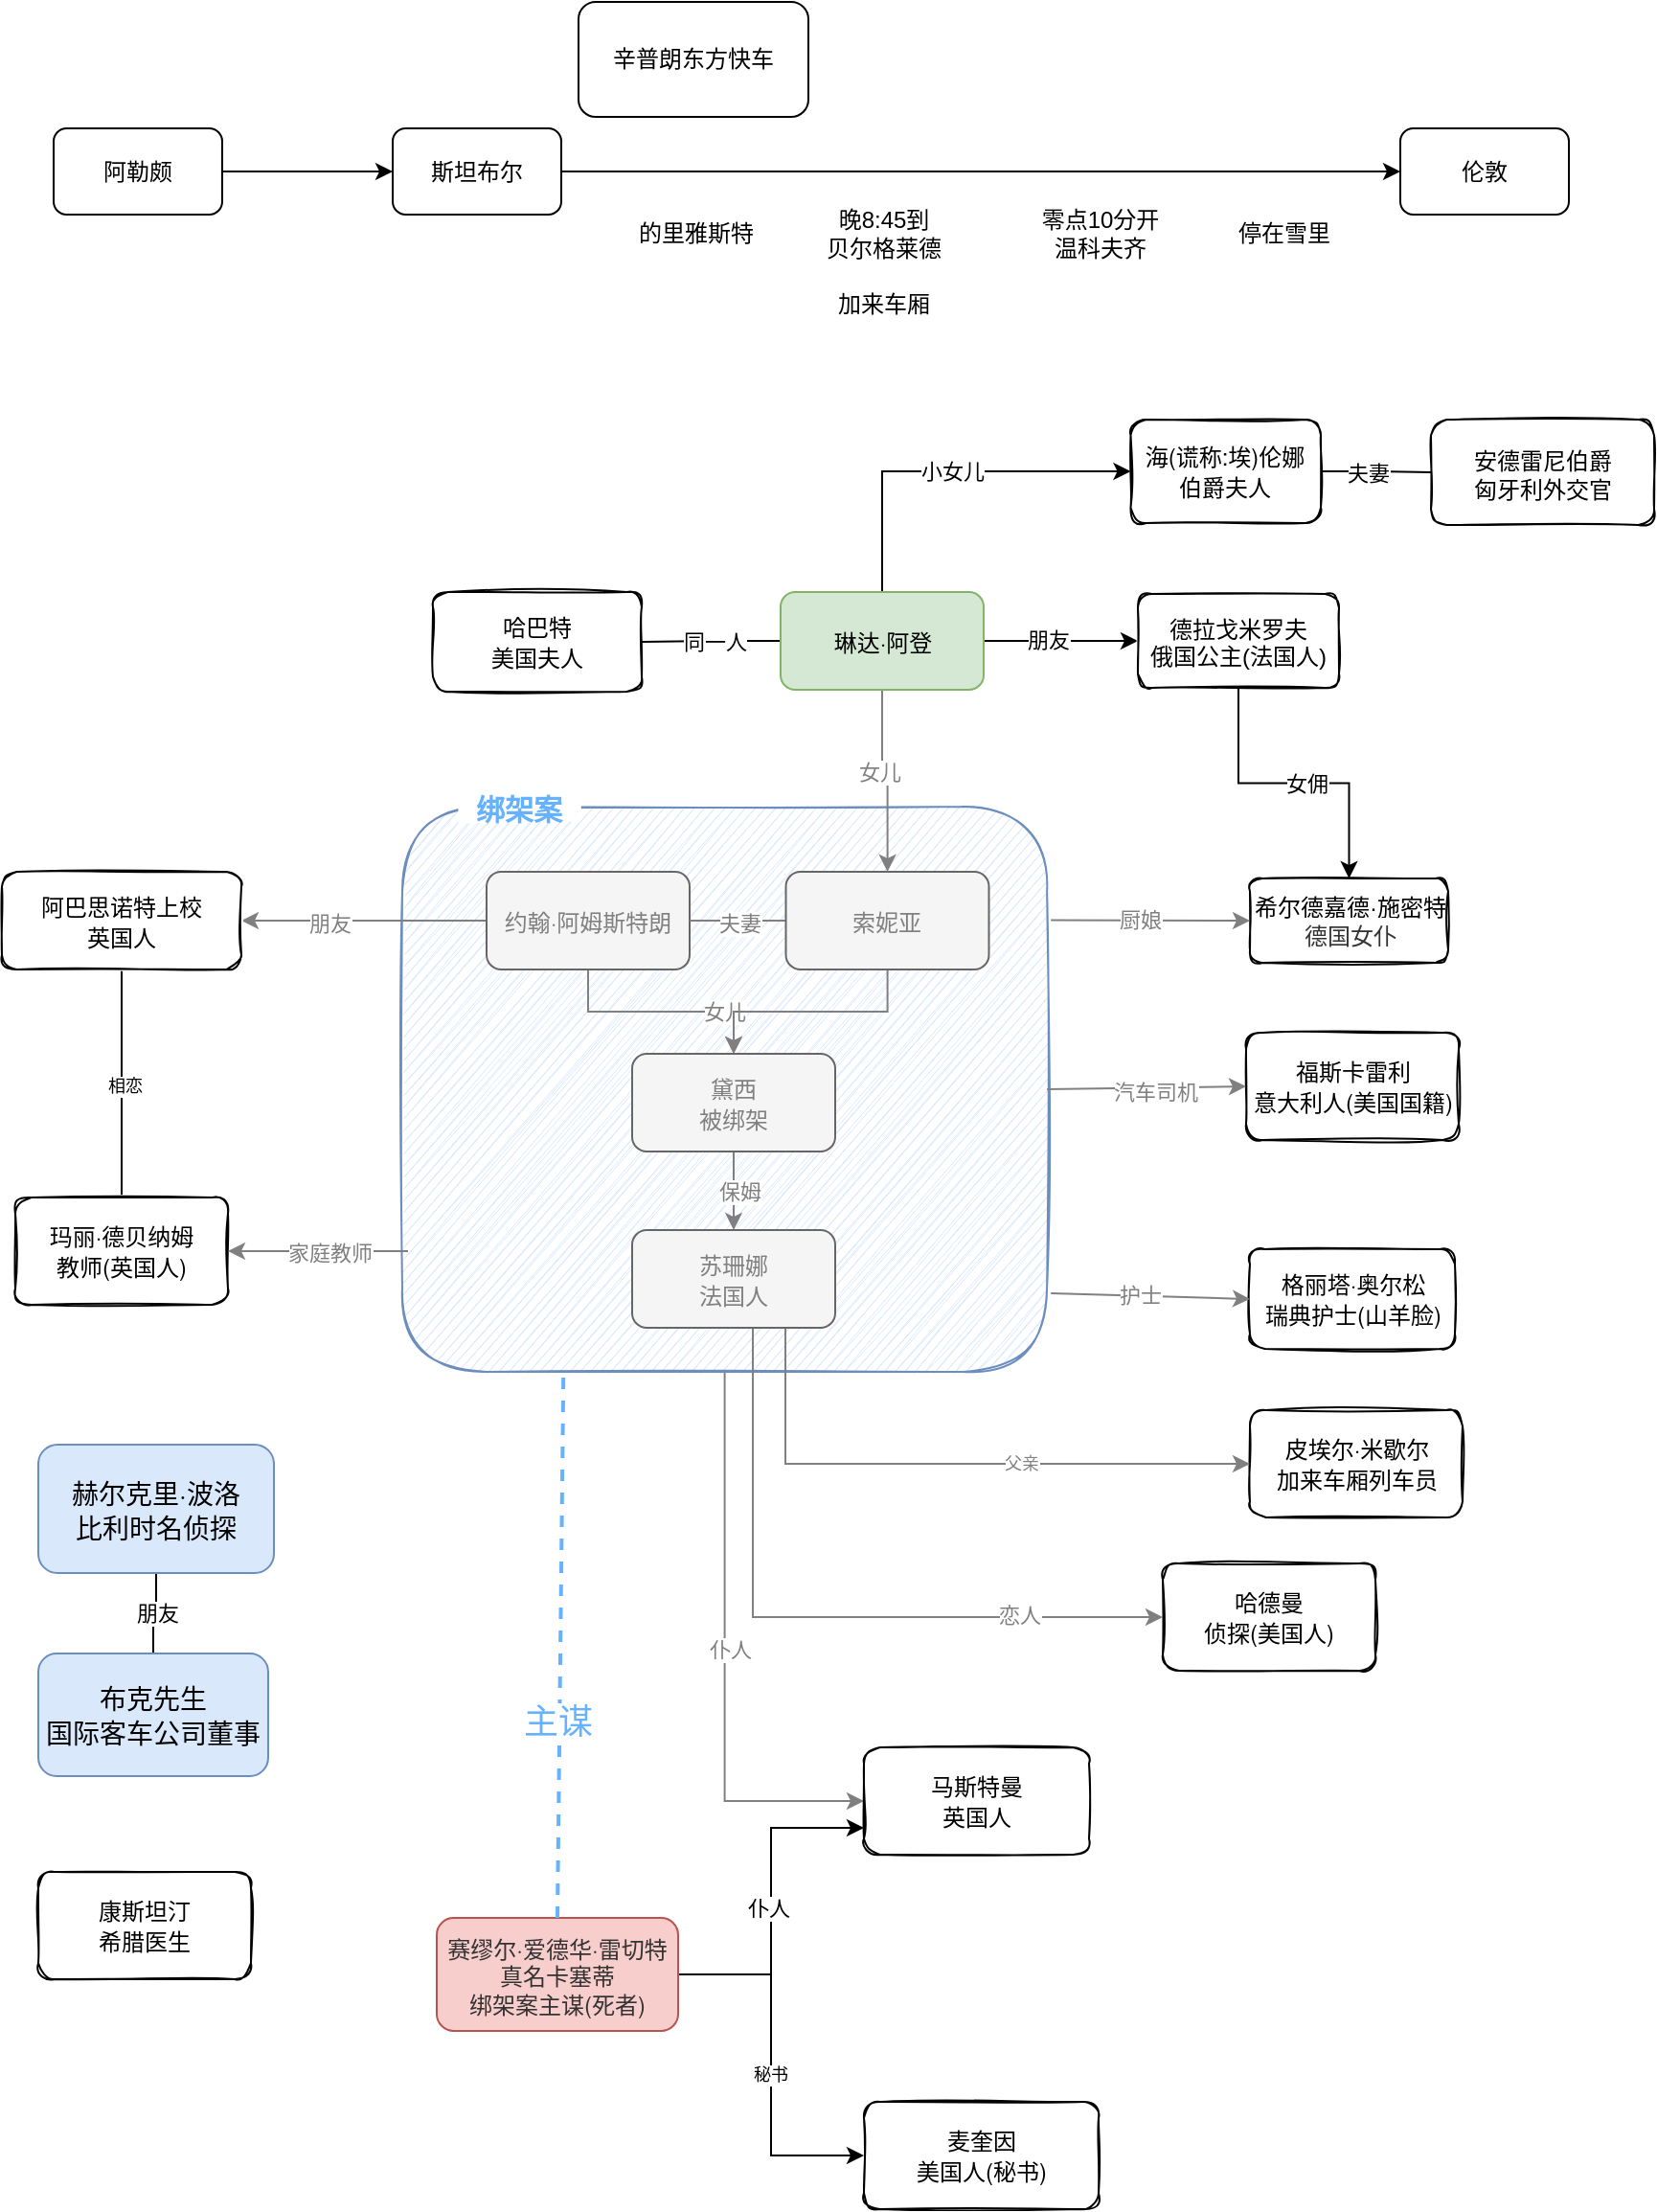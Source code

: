 <mxfile version="16.5.6" type="github">
  <diagram id="MlBCAPcGAkFOIGCXiuSW" name="Page-1">
    <mxGraphModel dx="2300" dy="951" grid="0" gridSize="10" guides="1" tooltips="1" connect="1" arrows="1" fold="1" page="1" pageScale="1" pageWidth="827" pageHeight="1169" math="0" shadow="0">
      <root>
        <mxCell id="0" />
        <mxCell id="1" parent="0" />
        <mxCell id="HqvWkcDixMvHnZ1-jMWS-3" value="" style="edgeStyle=orthogonalEdgeStyle;rounded=0;orthogonalLoop=1;jettySize=auto;html=1;fontColor=default;labelBackgroundColor=none;endArrow=none;endFill=0;" parent="1" source="HqvWkcDixMvHnZ1-jMWS-1" target="HqvWkcDixMvHnZ1-jMWS-2" edge="1">
          <mxGeometry relative="1" as="geometry" />
        </mxCell>
        <mxCell id="cn9sds8N5PX_h7D6BUcy-20" value="朋友" style="edgeLabel;html=1;align=center;verticalAlign=middle;resizable=0;points=[];" parent="HqvWkcDixMvHnZ1-jMWS-3" vertex="1" connectable="0">
          <mxGeometry x="-0.155" relative="1" as="geometry">
            <mxPoint y="2" as="offset" />
          </mxGeometry>
        </mxCell>
        <mxCell id="HqvWkcDixMvHnZ1-jMWS-1" value="&lt;span style=&quot;font-family: &amp;quot;helvetica neue&amp;quot;, helvetica, arial, &amp;quot;pingfang sc&amp;quot;, &amp;quot;hiragino sans gb&amp;quot;, &amp;quot;microsoft yahei&amp;quot;, &amp;quot;wenquanyi micro hei&amp;quot;, sans-serif; text-align: -webkit-left; font-size: 14px;&quot;&gt;赫尔克里·波洛&lt;br style=&quot;font-size: 14px;&quot;&gt;比利时名侦探&lt;br style=&quot;font-size: 14px;&quot;&gt;&lt;/span&gt;" style="rounded=1;whiteSpace=wrap;html=1;sketch=0;labelBackgroundColor=none;fillColor=#dae8fc;strokeColor=#6c8ebf;fontSize=14;" parent="1" vertex="1">
          <mxGeometry x="-562" y="802" width="123" height="67" as="geometry" />
        </mxCell>
        <mxCell id="HqvWkcDixMvHnZ1-jMWS-2" value="&lt;span style=&quot;font-family: &amp;quot;helvetica neue&amp;quot;, helvetica, arial, &amp;quot;pingfang sc&amp;quot;, &amp;quot;hiragino sans gb&amp;quot;, &amp;quot;microsoft yahei&amp;quot;, &amp;quot;wenquanyi micro hei&amp;quot;, sans-serif; text-align: -webkit-left; font-size: 14px;&quot;&gt;布克先生&lt;br style=&quot;font-size: 14px;&quot;&gt;&lt;/span&gt;&lt;span style=&quot;font-family: &amp;quot;helvetica neue&amp;quot;, helvetica, arial, &amp;quot;pingfang sc&amp;quot;, &amp;quot;hiragino sans gb&amp;quot;, &amp;quot;microsoft yahei&amp;quot;, &amp;quot;wenquanyi micro hei&amp;quot;, sans-serif; text-align: -webkit-left; font-size: 14px;&quot;&gt;国际客车公司董事&lt;/span&gt;&lt;span style=&quot;font-family: &amp;quot;helvetica neue&amp;quot;, helvetica, arial, &amp;quot;pingfang sc&amp;quot;, &amp;quot;hiragino sans gb&amp;quot;, &amp;quot;microsoft yahei&amp;quot;, &amp;quot;wenquanyi micro hei&amp;quot;, sans-serif; text-align: -webkit-left; font-size: 14px;&quot;&gt;&lt;br style=&quot;font-size: 14px;&quot;&gt;&lt;/span&gt;" style="rounded=1;whiteSpace=wrap;html=1;sketch=0;labelBackgroundColor=none;fillColor=#dae8fc;strokeColor=#6c8ebf;fontSize=14;" parent="1" vertex="1">
          <mxGeometry x="-562" y="911" width="120" height="64" as="geometry" />
        </mxCell>
        <mxCell id="cn9sds8N5PX_h7D6BUcy-6" value="辛普朗东方快车" style="rounded=1;whiteSpace=wrap;html=1;sketch=0;fillColor=default;" parent="1" vertex="1">
          <mxGeometry x="-280" y="49" width="120" height="60" as="geometry" />
        </mxCell>
        <mxCell id="cn9sds8N5PX_h7D6BUcy-7" value="" style="endArrow=classic;html=1;rounded=0;exitX=1;exitY=0.5;exitDx=0;exitDy=0;entryX=0;entryY=0.5;entryDx=0;entryDy=0;" parent="1" source="QgPp9RPT2WpYIM99cKjE-22" target="QgPp9RPT2WpYIM99cKjE-32" edge="1">
          <mxGeometry width="50" height="50" relative="1" as="geometry">
            <mxPoint x="-267" y="139" as="sourcePoint" />
            <mxPoint x="149" y="139" as="targetPoint" />
          </mxGeometry>
        </mxCell>
        <mxCell id="cn9sds8N5PX_h7D6BUcy-9" value="晚8:45到&lt;br&gt;贝尔格莱德" style="text;html=1;strokeColor=none;fillColor=none;align=center;verticalAlign=middle;whiteSpace=wrap;rounded=0;sketch=0;" parent="1" vertex="1">
          <mxGeometry x="-156" y="155" width="71" height="30" as="geometry" />
        </mxCell>
        <mxCell id="cn9sds8N5PX_h7D6BUcy-10" value="&lt;span style=&quot;font-family: &amp;#34;helvetica neue&amp;#34; , &amp;#34;helvetica&amp;#34; , &amp;#34;arial&amp;#34; , &amp;#34;pingfang sc&amp;#34; , &amp;#34;hiragino sans gb&amp;#34; , &amp;#34;microsoft yahei&amp;#34; , &amp;#34;wenquanyi micro hei&amp;#34; , sans-serif ; text-align: -webkit-left&quot;&gt;康斯坦汀&lt;br&gt;希腊医生&lt;br&gt;&lt;/span&gt;" style="rounded=1;whiteSpace=wrap;html=1;sketch=1;fontColor=default;labelBackgroundColor=none;" parent="1" vertex="1">
          <mxGeometry x="-562" y="1025" width="111" height="56" as="geometry" />
        </mxCell>
        <mxCell id="cn9sds8N5PX_h7D6BUcy-11" value="&lt;span style=&quot;text-align: -webkit-left&quot;&gt;&lt;font face=&quot;helvetica neue, helvetica, arial, pingfang sc, hiragino sans gb, microsoft yahei, wenquanyi micro hei, sans-serif&quot;&gt;皮埃尔·米歇尔&lt;/font&gt;&lt;/span&gt;&lt;br style=&quot;font-family: &amp;#34;helvetica neue&amp;#34; , &amp;#34;helvetica&amp;#34; , &amp;#34;arial&amp;#34; , &amp;#34;pingfang sc&amp;#34; , &amp;#34;hiragino sans gb&amp;#34; , &amp;#34;microsoft yahei&amp;#34; , &amp;#34;wenquanyi micro hei&amp;#34; , sans-serif ; text-align: -webkit-left&quot;&gt;&lt;span style=&quot;font-family: &amp;#34;helvetica neue&amp;#34; , &amp;#34;helvetica&amp;#34; , &amp;#34;arial&amp;#34; , &amp;#34;pingfang sc&amp;#34; , &amp;#34;hiragino sans gb&amp;#34; , &amp;#34;microsoft yahei&amp;#34; , &amp;#34;wenquanyi micro hei&amp;#34; , sans-serif ; text-align: -webkit-left&quot;&gt;加来车厢列车员&lt;/span&gt;&lt;span style=&quot;font-family: &amp;#34;helvetica neue&amp;#34; , &amp;#34;helvetica&amp;#34; , &amp;#34;arial&amp;#34; , &amp;#34;pingfang sc&amp;#34; , &amp;#34;hiragino sans gb&amp;#34; , &amp;#34;microsoft yahei&amp;#34; , &amp;#34;wenquanyi micro hei&amp;#34; , sans-serif ; text-align: -webkit-left&quot;&gt;&lt;br&gt;&lt;/span&gt;" style="rounded=1;whiteSpace=wrap;html=1;sketch=1;fontColor=default;labelBackgroundColor=none;" parent="1" vertex="1">
          <mxGeometry x="70.5" y="784" width="111" height="56" as="geometry" />
        </mxCell>
        <mxCell id="QgPp9RPT2WpYIM99cKjE-14" value="停在雪里" style="text;html=1;strokeColor=none;fillColor=none;align=center;verticalAlign=middle;whiteSpace=wrap;rounded=0;sketch=0;" parent="1" vertex="1">
          <mxGeometry x="53" y="155" width="71" height="30" as="geometry" />
        </mxCell>
        <mxCell id="QgPp9RPT2WpYIM99cKjE-22" value="&lt;span&gt;斯坦布尔&lt;/span&gt;" style="rounded=1;whiteSpace=wrap;html=1;" parent="1" vertex="1">
          <mxGeometry x="-377" y="115" width="88" height="45" as="geometry" />
        </mxCell>
        <mxCell id="QgPp9RPT2WpYIM99cKjE-24" value="" style="edgeStyle=orthogonalEdgeStyle;rounded=0;orthogonalLoop=1;jettySize=auto;html=1;startArrow=none;startFill=0;endArrow=classic;endFill=1;" parent="1" source="QgPp9RPT2WpYIM99cKjE-23" target="QgPp9RPT2WpYIM99cKjE-22" edge="1">
          <mxGeometry relative="1" as="geometry" />
        </mxCell>
        <mxCell id="QgPp9RPT2WpYIM99cKjE-23" value="阿勒颇" style="rounded=1;whiteSpace=wrap;html=1;" parent="1" vertex="1">
          <mxGeometry x="-554" y="115" width="88" height="45" as="geometry" />
        </mxCell>
        <mxCell id="QgPp9RPT2WpYIM99cKjE-25" value="的里雅斯特" style="text;html=1;strokeColor=none;fillColor=none;align=center;verticalAlign=middle;whiteSpace=wrap;rounded=0;sketch=0;" parent="1" vertex="1">
          <mxGeometry x="-254.5" y="155" width="71" height="30" as="geometry" />
        </mxCell>
        <mxCell id="QgPp9RPT2WpYIM99cKjE-26" value="加来车厢" style="text;html=1;strokeColor=none;fillColor=none;align=center;verticalAlign=middle;whiteSpace=wrap;rounded=0;sketch=0;" parent="1" vertex="1">
          <mxGeometry x="-156" y="192" width="71" height="30" as="geometry" />
        </mxCell>
        <mxCell id="QgPp9RPT2WpYIM99cKjE-27" value="零点10分开&lt;br&gt;温科夫齐" style="text;html=1;strokeColor=none;fillColor=none;align=center;verticalAlign=middle;whiteSpace=wrap;rounded=0;sketch=0;" parent="1" vertex="1">
          <mxGeometry x="-43" y="155" width="71" height="30" as="geometry" />
        </mxCell>
        <mxCell id="QgPp9RPT2WpYIM99cKjE-32" value="&lt;span&gt;伦敦&lt;/span&gt;" style="rounded=1;whiteSpace=wrap;html=1;" parent="1" vertex="1">
          <mxGeometry x="149" y="115" width="88" height="45" as="geometry" />
        </mxCell>
        <mxCell id="QgPp9RPT2WpYIM99cKjE-113" style="edgeStyle=orthogonalEdgeStyle;rounded=0;orthogonalLoop=1;jettySize=auto;html=1;fontSize=11;fontColor=#808080;startArrow=none;startFill=0;endArrow=classic;endFill=1;strokeColor=#808080;entryX=0;entryY=0.5;entryDx=0;entryDy=0;" parent="1" source="QgPp9RPT2WpYIM99cKjE-69" target="QgPp9RPT2WpYIM99cKjE-112" edge="1">
          <mxGeometry relative="1" as="geometry" />
        </mxCell>
        <mxCell id="QgPp9RPT2WpYIM99cKjE-114" value="仆人" style="edgeLabel;html=1;align=center;verticalAlign=middle;resizable=0;points=[];fontSize=11;fontColor=#808080;" parent="QgPp9RPT2WpYIM99cKjE-113" vertex="1" connectable="0">
          <mxGeometry x="-0.021" y="2" relative="1" as="geometry">
            <mxPoint as="offset" />
          </mxGeometry>
        </mxCell>
        <mxCell id="QgPp9RPT2WpYIM99cKjE-69" value="" style="rounded=1;whiteSpace=wrap;html=1;sketch=1;fillColor=#dae8fc;strokeColor=#6c8ebf;" parent="1" vertex="1">
          <mxGeometry x="-372" y="469" width="336.57" height="295" as="geometry" />
        </mxCell>
        <mxCell id="QgPp9RPT2WpYIM99cKjE-83" value="" style="edgeStyle=orthogonalEdgeStyle;rounded=0;orthogonalLoop=1;jettySize=auto;html=1;fontSize=11;fontColor=#808080;startArrow=none;startFill=0;endArrow=classic;endFill=1;strokeColor=#808080;" parent="1" source="QgPp9RPT2WpYIM99cKjE-70" target="QgPp9RPT2WpYIM99cKjE-78" edge="1">
          <mxGeometry relative="1" as="geometry" />
        </mxCell>
        <mxCell id="QgPp9RPT2WpYIM99cKjE-84" value="女儿" style="edgeLabel;html=1;align=center;verticalAlign=middle;resizable=0;points=[];fontSize=11;fontColor=#808080;labelBackgroundColor=default;" parent="QgPp9RPT2WpYIM99cKjE-83" vertex="1" connectable="0">
          <mxGeometry x="-0.251" y="-1" relative="1" as="geometry">
            <mxPoint x="48" y="-1" as="offset" />
          </mxGeometry>
        </mxCell>
        <mxCell id="QgPp9RPT2WpYIM99cKjE-110" style="edgeStyle=orthogonalEdgeStyle;rounded=0;orthogonalLoop=1;jettySize=auto;html=1;entryX=1;entryY=0.5;entryDx=0;entryDy=0;fontSize=11;fontColor=#808080;startArrow=none;startFill=0;endArrow=classic;endFill=1;strokeColor=#808080;" parent="1" source="QgPp9RPT2WpYIM99cKjE-70" target="QgPp9RPT2WpYIM99cKjE-109" edge="1">
          <mxGeometry relative="1" as="geometry" />
        </mxCell>
        <mxCell id="QgPp9RPT2WpYIM99cKjE-111" value="朋友" style="edgeLabel;html=1;align=center;verticalAlign=middle;resizable=0;points=[];fontSize=11;fontColor=#808080;" parent="QgPp9RPT2WpYIM99cKjE-110" vertex="1" connectable="0">
          <mxGeometry x="0.292" y="-3" relative="1" as="geometry">
            <mxPoint y="4" as="offset" />
          </mxGeometry>
        </mxCell>
        <mxCell id="QgPp9RPT2WpYIM99cKjE-70" value="&lt;span style=&quot;font-family: &amp;#34;helvetica neue&amp;#34; , &amp;#34;helvetica&amp;#34; , &amp;#34;arial&amp;#34; , &amp;#34;pingfang sc&amp;#34; , &amp;#34;hiragino sans gb&amp;#34; , &amp;#34;microsoft yahei&amp;#34; , &amp;#34;wenquanyi micro hei&amp;#34; , sans-serif ; text-align: -webkit-left&quot;&gt;约翰·阿姆斯特朗&lt;br&gt;&lt;/span&gt;" style="rounded=1;whiteSpace=wrap;html=1;sketch=0;fontColor=#808080;labelBackgroundColor=none;fillColor=#f5f5f5;strokeColor=#666666;" parent="1" vertex="1">
          <mxGeometry x="-328" y="503" width="106" height="51" as="geometry" />
        </mxCell>
        <mxCell id="QgPp9RPT2WpYIM99cKjE-71" value="" style="edgeStyle=orthogonalEdgeStyle;rounded=0;orthogonalLoop=1;jettySize=auto;html=1;startArrow=none;startFill=0;endArrow=none;endFill=0;fontColor=#808080;strokeColor=#808080;" parent="1" source="QgPp9RPT2WpYIM99cKjE-75" target="QgPp9RPT2WpYIM99cKjE-70" edge="1">
          <mxGeometry relative="1" as="geometry" />
        </mxCell>
        <mxCell id="QgPp9RPT2WpYIM99cKjE-81" value="夫妻" style="edgeLabel;html=1;align=center;verticalAlign=middle;resizable=0;points=[];fontSize=11;fontColor=#808080;" parent="QgPp9RPT2WpYIM99cKjE-71" vertex="1" connectable="0">
          <mxGeometry x="-0.342" y="1" relative="1" as="geometry">
            <mxPoint x="-8" as="offset" />
          </mxGeometry>
        </mxCell>
        <mxCell id="QgPp9RPT2WpYIM99cKjE-136" style="edgeStyle=orthogonalEdgeStyle;rounded=0;orthogonalLoop=1;jettySize=auto;html=1;entryX=0.5;entryY=0;entryDx=0;entryDy=0;fontSize=9;fontColor=#808080;startArrow=none;startFill=0;endArrow=classic;endFill=1;strokeColor=#808080;strokeWidth=1;" parent="1" source="QgPp9RPT2WpYIM99cKjE-75" target="QgPp9RPT2WpYIM99cKjE-78" edge="1">
          <mxGeometry relative="1" as="geometry" />
        </mxCell>
        <mxCell id="QgPp9RPT2WpYIM99cKjE-75" value="&lt;span style=&quot;font-family: &amp;#34;helvetica neue&amp;#34; , &amp;#34;helvetica&amp;#34; , &amp;#34;arial&amp;#34; , &amp;#34;pingfang sc&amp;#34; , &amp;#34;hiragino sans gb&amp;#34; , &amp;#34;microsoft yahei&amp;#34; , &amp;#34;wenquanyi micro hei&amp;#34; , sans-serif ; text-align: -webkit-left&quot;&gt;索妮亚&lt;br&gt;&lt;/span&gt;" style="rounded=1;whiteSpace=wrap;html=1;sketch=0;fontColor=#808080;labelBackgroundColor=none;fillColor=#f5f5f5;strokeColor=#666666;" parent="1" vertex="1">
          <mxGeometry x="-171.75" y="503" width="106" height="51" as="geometry" />
        </mxCell>
        <mxCell id="QgPp9RPT2WpYIM99cKjE-76" value="" style="edgeStyle=orthogonalEdgeStyle;rounded=0;orthogonalLoop=1;jettySize=auto;html=1;startArrow=none;startFill=0;endArrow=classic;endFill=1;fontColor=#808080;strokeColor=#808080;" parent="1" source="QgPp9RPT2WpYIM99cKjE-78" target="QgPp9RPT2WpYIM99cKjE-79" edge="1">
          <mxGeometry relative="1" as="geometry" />
        </mxCell>
        <mxCell id="QgPp9RPT2WpYIM99cKjE-77" value="保姆" style="edgeLabel;html=1;align=center;verticalAlign=middle;resizable=0;points=[];fontColor=#808080;" parent="QgPp9RPT2WpYIM99cKjE-76" vertex="1" connectable="0">
          <mxGeometry x="-0.142" y="3" relative="1" as="geometry">
            <mxPoint y="3" as="offset" />
          </mxGeometry>
        </mxCell>
        <mxCell id="QgPp9RPT2WpYIM99cKjE-78" value="&lt;span style=&quot;font-family: &amp;quot;helvetica neue&amp;quot; , &amp;quot;helvetica&amp;quot; , &amp;quot;arial&amp;quot; , &amp;quot;pingfang sc&amp;quot; , &amp;quot;hiragino sans gb&amp;quot; , &amp;quot;microsoft yahei&amp;quot; , &amp;quot;wenquanyi micro hei&amp;quot; , sans-serif ; text-align: -webkit-left&quot;&gt;黛西&lt;br&gt;被绑架&lt;br&gt;&lt;/span&gt;" style="rounded=1;whiteSpace=wrap;html=1;sketch=0;fontColor=#808080;labelBackgroundColor=none;fillColor=#f5f5f5;strokeColor=#666666;" parent="1" vertex="1">
          <mxGeometry x="-252" y="598" width="106" height="51" as="geometry" />
        </mxCell>
        <mxCell id="QgPp9RPT2WpYIM99cKjE-100" style="edgeStyle=orthogonalEdgeStyle;rounded=0;orthogonalLoop=1;jettySize=auto;html=1;entryX=0;entryY=0.5;entryDx=0;entryDy=0;fontSize=11;fontColor=#808080;startArrow=none;startFill=0;endArrow=classic;endFill=1;strokeColor=#808080;" parent="1" target="QgPp9RPT2WpYIM99cKjE-99" edge="1">
          <mxGeometry relative="1" as="geometry">
            <mxPoint x="-189" y="736" as="sourcePoint" />
            <Array as="points">
              <mxPoint x="-189" y="736" />
              <mxPoint x="-189" y="885" />
            </Array>
          </mxGeometry>
        </mxCell>
        <mxCell id="QgPp9RPT2WpYIM99cKjE-101" value="恋人" style="edgeLabel;html=1;align=center;verticalAlign=middle;resizable=0;points=[];fontSize=11;fontColor=#808080;" parent="QgPp9RPT2WpYIM99cKjE-100" vertex="1" connectable="0">
          <mxGeometry x="0.594" y="1" relative="1" as="geometry">
            <mxPoint as="offset" />
          </mxGeometry>
        </mxCell>
        <mxCell id="QgPp9RPT2WpYIM99cKjE-134" style="edgeStyle=orthogonalEdgeStyle;rounded=0;orthogonalLoop=1;jettySize=auto;html=1;entryX=0;entryY=0.5;entryDx=0;entryDy=0;fontSize=9;fontColor=#000000;startArrow=none;startFill=0;endArrow=classic;endFill=1;strokeColor=#808080;strokeWidth=1;" parent="1" source="QgPp9RPT2WpYIM99cKjE-79" target="cn9sds8N5PX_h7D6BUcy-11" edge="1">
          <mxGeometry relative="1" as="geometry">
            <Array as="points">
              <mxPoint x="-172" y="812" />
            </Array>
          </mxGeometry>
        </mxCell>
        <mxCell id="QgPp9RPT2WpYIM99cKjE-135" value="父亲" style="edgeLabel;html=1;align=center;verticalAlign=middle;resizable=0;points=[];fontSize=9;fontColor=#808080;" parent="QgPp9RPT2WpYIM99cKjE-134" vertex="1" connectable="0">
          <mxGeometry x="0.34" y="-3" relative="1" as="geometry">
            <mxPoint x="-16" y="-3" as="offset" />
          </mxGeometry>
        </mxCell>
        <mxCell id="QgPp9RPT2WpYIM99cKjE-79" value="&lt;span style=&quot;font-family: &amp;#34;helvetica neue&amp;#34; , &amp;#34;helvetica&amp;#34; , &amp;#34;arial&amp;#34; , &amp;#34;pingfang sc&amp;#34; , &amp;#34;hiragino sans gb&amp;#34; , &amp;#34;microsoft yahei&amp;#34; , &amp;#34;wenquanyi micro hei&amp;#34; , sans-serif ; text-align: -webkit-left&quot;&gt;苏珊娜&lt;br&gt;法国人&lt;br&gt;&lt;/span&gt;" style="rounded=1;whiteSpace=wrap;html=1;sketch=0;fontColor=#808080;labelBackgroundColor=none;fillColor=#f5f5f5;strokeColor=#666666;" parent="1" vertex="1">
          <mxGeometry x="-252" y="690" width="106" height="51" as="geometry" />
        </mxCell>
        <mxCell id="QgPp9RPT2WpYIM99cKjE-80" value="绑架案" style="text;html=1;strokeColor=none;fillColor=default;align=center;verticalAlign=middle;whiteSpace=wrap;rounded=0;sketch=1;fontSize=15;fontColor=#66B2FF;fontStyle=1" parent="1" vertex="1">
          <mxGeometry x="-344.43" y="462" width="66" height="16" as="geometry" />
        </mxCell>
        <mxCell id="QgPp9RPT2WpYIM99cKjE-85" value="&lt;span style=&quot;font-family: &amp;#34;helvetica neue&amp;#34; , &amp;#34;helvetica&amp;#34; , &amp;#34;arial&amp;#34; , &amp;#34;pingfang sc&amp;#34; , &amp;#34;hiragino sans gb&amp;#34; , &amp;#34;microsoft yahei&amp;#34; , &amp;#34;wenquanyi micro hei&amp;#34; , sans-serif ; text-align: -webkit-left&quot;&gt;福斯卡雷利&lt;br&gt;意大利人(美国国籍)&lt;br&gt;&lt;/span&gt;" style="rounded=1;whiteSpace=wrap;html=1;sketch=1;fontColor=default;labelBackgroundColor=none;" parent="1" vertex="1">
          <mxGeometry x="68.5" y="587" width="111" height="56" as="geometry" />
        </mxCell>
        <mxCell id="QgPp9RPT2WpYIM99cKjE-86" value="" style="endArrow=classic;html=1;rounded=0;fontSize=11;fontColor=#808080;strokeColor=#808080;entryX=0;entryY=0.5;entryDx=0;entryDy=0;exitX=1;exitY=0.5;exitDx=0;exitDy=0;" parent="1" source="QgPp9RPT2WpYIM99cKjE-69" target="QgPp9RPT2WpYIM99cKjE-85" edge="1">
          <mxGeometry width="50" height="50" relative="1" as="geometry">
            <mxPoint x="-35" y="576" as="sourcePoint" />
            <mxPoint x="-69" y="382" as="targetPoint" />
          </mxGeometry>
        </mxCell>
        <mxCell id="QgPp9RPT2WpYIM99cKjE-87" value="汽车司机" style="edgeLabel;html=1;align=center;verticalAlign=middle;resizable=0;points=[];fontSize=11;fontColor=#808080;" parent="QgPp9RPT2WpYIM99cKjE-86" vertex="1" connectable="0">
          <mxGeometry x="0.073" y="-2" relative="1" as="geometry">
            <mxPoint as="offset" />
          </mxGeometry>
        </mxCell>
        <mxCell id="QgPp9RPT2WpYIM99cKjE-137" value="" style="edgeStyle=orthogonalEdgeStyle;rounded=0;orthogonalLoop=1;jettySize=auto;html=1;fontSize=9;fontColor=#808080;startArrow=none;startFill=0;endArrow=none;endFill=0;strokeColor=#000000;strokeWidth=1;" parent="1" source="QgPp9RPT2WpYIM99cKjE-88" target="QgPp9RPT2WpYIM99cKjE-109" edge="1">
          <mxGeometry relative="1" as="geometry" />
        </mxCell>
        <mxCell id="QgPp9RPT2WpYIM99cKjE-138" value="相恋" style="edgeLabel;html=1;align=center;verticalAlign=middle;resizable=0;points=[];fontSize=9;fontColor=#000000;" parent="QgPp9RPT2WpYIM99cKjE-137" vertex="1" connectable="0">
          <mxGeometry x="-0.003" y="-1" relative="1" as="geometry">
            <mxPoint y="1" as="offset" />
          </mxGeometry>
        </mxCell>
        <mxCell id="QgPp9RPT2WpYIM99cKjE-88" value="&lt;span style=&quot;font-family: &amp;#34;helvetica neue&amp;#34; , &amp;#34;helvetica&amp;#34; , &amp;#34;arial&amp;#34; , &amp;#34;pingfang sc&amp;#34; , &amp;#34;hiragino sans gb&amp;#34; , &amp;#34;microsoft yahei&amp;#34; , &amp;#34;wenquanyi micro hei&amp;#34; , sans-serif ; text-align: -webkit-left&quot;&gt;玛丽·德贝纳姆&lt;br&gt;&lt;/span&gt;&lt;span style=&quot;font-family: &amp;#34;helvetica neue&amp;#34; , &amp;#34;helvetica&amp;#34; , &amp;#34;arial&amp;#34; , &amp;#34;pingfang sc&amp;#34; , &amp;#34;hiragino sans gb&amp;#34; , &amp;#34;microsoft yahei&amp;#34; , &amp;#34;wenquanyi micro hei&amp;#34; , sans-serif ; text-align: -webkit-left&quot;&gt;教师(英国人)&lt;br&gt;&lt;/span&gt;" style="rounded=1;whiteSpace=wrap;html=1;sketch=1;fontColor=default;labelBackgroundColor=none;" parent="1" vertex="1">
          <mxGeometry x="-574" y="673" width="111" height="56" as="geometry" />
        </mxCell>
        <mxCell id="QgPp9RPT2WpYIM99cKjE-89" value="" style="endArrow=classic;html=1;rounded=0;fontSize=11;fontColor=#808080;strokeColor=#808080;entryX=1;entryY=0.5;entryDx=0;entryDy=0;" parent="1" target="QgPp9RPT2WpYIM99cKjE-88" edge="1">
          <mxGeometry width="50" height="50" relative="1" as="geometry">
            <mxPoint x="-369" y="701" as="sourcePoint" />
            <mxPoint x="-464" y="672" as="targetPoint" />
            <Array as="points" />
          </mxGeometry>
        </mxCell>
        <mxCell id="QgPp9RPT2WpYIM99cKjE-90" value="家庭教师" style="edgeLabel;html=1;align=center;verticalAlign=middle;resizable=0;points=[];fontSize=11;fontColor=#808080;" parent="QgPp9RPT2WpYIM99cKjE-89" vertex="1" connectable="0">
          <mxGeometry x="-0.113" y="1" relative="1" as="geometry">
            <mxPoint as="offset" />
          </mxGeometry>
        </mxCell>
        <mxCell id="QgPp9RPT2WpYIM99cKjE-91" value="&lt;span style=&quot;text-align: -webkit-left&quot;&gt;&lt;font face=&quot;helvetica neue, helvetica, arial, pingfang sc, hiragino sans gb, microsoft yahei, wenquanyi micro hei, sans-serif&quot;&gt;格丽塔·奥尔松&lt;br&gt;瑞典护士(山羊脸)&lt;/font&gt;&lt;br&gt;&lt;/span&gt;" style="rounded=1;whiteSpace=wrap;html=1;sketch=1;fontColor=default;labelBackgroundColor=none;" parent="1" vertex="1">
          <mxGeometry x="70.5" y="700" width="107" height="52" as="geometry" />
        </mxCell>
        <mxCell id="QgPp9RPT2WpYIM99cKjE-92" value="" style="endArrow=classic;html=1;rounded=0;fontSize=11;fontColor=#808080;strokeColor=#808080;entryX=0;entryY=0.5;entryDx=0;entryDy=0;exitX=1.006;exitY=0.861;exitDx=0;exitDy=0;exitPerimeter=0;" parent="1" source="QgPp9RPT2WpYIM99cKjE-69" target="QgPp9RPT2WpYIM99cKjE-91" edge="1">
          <mxGeometry width="50" height="50" relative="1" as="geometry">
            <mxPoint x="-25.43" y="532.5" as="sourcePoint" />
            <mxPoint x="88" y="516" as="targetPoint" />
          </mxGeometry>
        </mxCell>
        <mxCell id="QgPp9RPT2WpYIM99cKjE-93" value="护士" style="edgeLabel;html=1;align=center;verticalAlign=middle;resizable=0;points=[];fontSize=11;fontColor=#808080;" parent="QgPp9RPT2WpYIM99cKjE-92" vertex="1" connectable="0">
          <mxGeometry x="-0.113" y="1" relative="1" as="geometry">
            <mxPoint as="offset" />
          </mxGeometry>
        </mxCell>
        <mxCell id="QgPp9RPT2WpYIM99cKjE-94" value="希尔德嘉德·施密特&lt;br&gt;&lt;span style=&quot;color: rgb(51 , 51 , 51) ; font-family: &amp;#34;helvetica neue&amp;#34; , &amp;#34;helvetica&amp;#34; , &amp;#34;arial&amp;#34; , &amp;#34;pingfang sc&amp;#34; , &amp;#34;hiragino sans gb&amp;#34; , &amp;#34;microsoft yahei&amp;#34; , &amp;#34;wenquanyi micro hei&amp;#34; , sans-serif ; text-align: -webkit-left ; background-color: rgb(255 , 255 , 255)&quot;&gt;德国女仆&lt;/span&gt;" style="whiteSpace=wrap;html=1;rounded=1;sketch=1;labelBackgroundColor=none;" parent="1" vertex="1">
          <mxGeometry x="70.5" y="506.5" width="103.5" height="44" as="geometry" />
        </mxCell>
        <mxCell id="QgPp9RPT2WpYIM99cKjE-95" value="" style="endArrow=classic;html=1;rounded=0;fontSize=11;fontColor=#808080;strokeColor=#808080;entryX=0;entryY=0.5;entryDx=0;entryDy=0;exitX=1.006;exitY=0.201;exitDx=0;exitDy=0;exitPerimeter=0;" parent="1" source="QgPp9RPT2WpYIM99cKjE-69" target="QgPp9RPT2WpYIM99cKjE-94" edge="1">
          <mxGeometry width="50" height="50" relative="1" as="geometry">
            <mxPoint x="-24.42" y="593.918" as="sourcePoint" />
            <mxPoint x="90" y="610" as="targetPoint" />
          </mxGeometry>
        </mxCell>
        <mxCell id="QgPp9RPT2WpYIM99cKjE-96" value="厨娘" style="edgeLabel;html=1;align=center;verticalAlign=middle;resizable=0;points=[];fontSize=11;fontColor=#808080;" parent="QgPp9RPT2WpYIM99cKjE-95" vertex="1" connectable="0">
          <mxGeometry x="-0.113" y="1" relative="1" as="geometry">
            <mxPoint as="offset" />
          </mxGeometry>
        </mxCell>
        <mxCell id="QgPp9RPT2WpYIM99cKjE-99" value="&lt;span style=&quot;font-family: &amp;#34;helvetica neue&amp;#34; , &amp;#34;helvetica&amp;#34; , &amp;#34;arial&amp;#34; , &amp;#34;pingfang sc&amp;#34; , &amp;#34;hiragino sans gb&amp;#34; , &amp;#34;microsoft yahei&amp;#34; , &amp;#34;wenquanyi micro hei&amp;#34; , sans-serif ; text-align: -webkit-left&quot;&gt;哈德曼&lt;br&gt;侦探(美国人)&lt;br&gt;&lt;/span&gt;" style="rounded=1;whiteSpace=wrap;html=1;sketch=1;fontColor=default;labelBackgroundColor=none;" parent="1" vertex="1">
          <mxGeometry x="25" y="864" width="111" height="56" as="geometry" />
        </mxCell>
        <mxCell id="QgPp9RPT2WpYIM99cKjE-102" value="&lt;span style=&quot;font-family: &amp;#34;helvetica neue&amp;#34; , &amp;#34;helvetica&amp;#34; , &amp;#34;arial&amp;#34; , &amp;#34;pingfang sc&amp;#34; , &amp;#34;hiragino sans gb&amp;#34; , &amp;#34;microsoft yahei&amp;#34; , &amp;#34;wenquanyi micro hei&amp;#34; , sans-serif ; text-align: -webkit-left&quot;&gt;哈巴特&lt;br&gt;&lt;/span&gt;&lt;span style=&quot;font-family: &amp;#34;helvetica neue&amp;#34; , &amp;#34;helvetica&amp;#34; , &amp;#34;arial&amp;#34; , &amp;#34;pingfang sc&amp;#34; , &amp;#34;hiragino sans gb&amp;#34; , &amp;#34;microsoft yahei&amp;#34; , &amp;#34;wenquanyi micro hei&amp;#34; , sans-serif ; text-align: -webkit-left&quot;&gt;美国夫人&lt;/span&gt;&lt;span style=&quot;font-family: &amp;#34;helvetica neue&amp;#34; , &amp;#34;helvetica&amp;#34; , &amp;#34;arial&amp;#34; , &amp;#34;pingfang sc&amp;#34; , &amp;#34;hiragino sans gb&amp;#34; , &amp;#34;microsoft yahei&amp;#34; , &amp;#34;wenquanyi micro hei&amp;#34; , sans-serif ; text-align: -webkit-left&quot;&gt;&lt;br&gt;&lt;/span&gt;" style="rounded=1;whiteSpace=wrap;html=1;sketch=1;fontColor=default;labelBackgroundColor=none;" parent="1" vertex="1">
          <mxGeometry x="-356" y="357" width="109" height="52" as="geometry" />
        </mxCell>
        <mxCell id="QgPp9RPT2WpYIM99cKjE-104" style="edgeStyle=orthogonalEdgeStyle;rounded=0;orthogonalLoop=1;jettySize=auto;html=1;entryX=1;entryY=0.5;entryDx=0;entryDy=0;fontSize=11;fontColor=#808080;startArrow=none;startFill=0;endArrow=none;endFill=0;strokeColor=#000000;" parent="1" source="QgPp9RPT2WpYIM99cKjE-103" target="QgPp9RPT2WpYIM99cKjE-102" edge="1">
          <mxGeometry relative="1" as="geometry" />
        </mxCell>
        <mxCell id="QgPp9RPT2WpYIM99cKjE-105" value="同一人" style="edgeLabel;html=1;align=center;verticalAlign=middle;resizable=0;points=[];fontSize=11;fontColor=#000000;" parent="QgPp9RPT2WpYIM99cKjE-104" vertex="1" connectable="0">
          <mxGeometry x="-0.047" relative="1" as="geometry">
            <mxPoint as="offset" />
          </mxGeometry>
        </mxCell>
        <mxCell id="QgPp9RPT2WpYIM99cKjE-106" style="edgeStyle=orthogonalEdgeStyle;rounded=0;orthogonalLoop=1;jettySize=auto;html=1;fontSize=11;fontColor=#808080;startArrow=none;startFill=0;endArrow=classic;endFill=1;strokeColor=#808080;" parent="1" source="QgPp9RPT2WpYIM99cKjE-103" target="QgPp9RPT2WpYIM99cKjE-75" edge="1">
          <mxGeometry relative="1" as="geometry" />
        </mxCell>
        <mxCell id="QgPp9RPT2WpYIM99cKjE-107" value="女儿" style="edgeLabel;html=1;align=center;verticalAlign=middle;resizable=0;points=[];fontSize=11;fontColor=#808080;" parent="QgPp9RPT2WpYIM99cKjE-106" vertex="1" connectable="0">
          <mxGeometry x="-0.119" y="-2" relative="1" as="geometry">
            <mxPoint as="offset" />
          </mxGeometry>
        </mxCell>
        <mxCell id="QgPp9RPT2WpYIM99cKjE-116" style="edgeStyle=orthogonalEdgeStyle;rounded=0;orthogonalLoop=1;jettySize=auto;html=1;entryX=0;entryY=0.5;entryDx=0;entryDy=0;fontSize=11;fontColor=#808080;startArrow=none;startFill=0;endArrow=classic;endFill=1;strokeColor=#000000;exitX=0.5;exitY=0;exitDx=0;exitDy=0;" parent="1" source="QgPp9RPT2WpYIM99cKjE-103" target="QgPp9RPT2WpYIM99cKjE-115" edge="1">
          <mxGeometry relative="1" as="geometry">
            <Array as="points">
              <mxPoint x="-121" y="294" />
            </Array>
          </mxGeometry>
        </mxCell>
        <mxCell id="QgPp9RPT2WpYIM99cKjE-117" value="小女儿" style="edgeLabel;html=1;align=center;verticalAlign=middle;resizable=0;points=[];fontSize=11;fontColor=#000000;" parent="QgPp9RPT2WpYIM99cKjE-116" vertex="1" connectable="0">
          <mxGeometry x="-0.231" y="2" relative="1" as="geometry">
            <mxPoint x="25" y="2" as="offset" />
          </mxGeometry>
        </mxCell>
        <mxCell id="QgPp9RPT2WpYIM99cKjE-122" value="" style="edgeStyle=orthogonalEdgeStyle;rounded=0;orthogonalLoop=1;jettySize=auto;html=1;fontSize=11;fontColor=#000000;startArrow=none;startFill=0;endArrow=classic;endFill=1;strokeColor=#000000;" parent="1" source="QgPp9RPT2WpYIM99cKjE-103" target="QgPp9RPT2WpYIM99cKjE-121" edge="1">
          <mxGeometry relative="1" as="geometry" />
        </mxCell>
        <mxCell id="QgPp9RPT2WpYIM99cKjE-123" value="朋友" style="edgeLabel;html=1;align=center;verticalAlign=middle;resizable=0;points=[];fontSize=11;fontColor=#000000;" parent="QgPp9RPT2WpYIM99cKjE-122" vertex="1" connectable="0">
          <mxGeometry x="-0.193" y="1" relative="1" as="geometry">
            <mxPoint x="1" as="offset" />
          </mxGeometry>
        </mxCell>
        <mxCell id="QgPp9RPT2WpYIM99cKjE-103" value="&lt;span style=&quot;font-family: &amp;#34;helvetica neue&amp;#34; , &amp;#34;helvetica&amp;#34; , &amp;#34;arial&amp;#34; , &amp;#34;pingfang sc&amp;#34; , &amp;#34;hiragino sans gb&amp;#34; , &amp;#34;microsoft yahei&amp;#34; , &amp;#34;wenquanyi micro hei&amp;#34; , sans-serif ; text-align: -webkit-left&quot;&gt;琳达·阿登&lt;br&gt;&lt;/span&gt;" style="rounded=1;whiteSpace=wrap;html=1;sketch=0;labelBackgroundColor=none;fillColor=#d5e8d4;strokeColor=#82b366;" parent="1" vertex="1">
          <mxGeometry x="-174.5" y="357" width="106" height="51" as="geometry" />
        </mxCell>
        <mxCell id="QgPp9RPT2WpYIM99cKjE-109" value="&lt;span style=&quot;font-family: &amp;#34;helvetica neue&amp;#34; , &amp;#34;helvetica&amp;#34; , &amp;#34;arial&amp;#34; , &amp;#34;pingfang sc&amp;#34; , &amp;#34;hiragino sans gb&amp;#34; , &amp;#34;microsoft yahei&amp;#34; , &amp;#34;wenquanyi micro hei&amp;#34; , sans-serif ; text-align: -webkit-left&quot;&gt;阿巴思诺特上校&lt;br&gt;&lt;/span&gt;&lt;span style=&quot;font-family: &amp;#34;helvetica neue&amp;#34; , &amp;#34;helvetica&amp;#34; , &amp;#34;arial&amp;#34; , &amp;#34;pingfang sc&amp;#34; , &amp;#34;hiragino sans gb&amp;#34; , &amp;#34;microsoft yahei&amp;#34; , &amp;#34;wenquanyi micro hei&amp;#34; , sans-serif ; text-align: -webkit-left&quot;&gt;英国人&lt;br&gt;&lt;/span&gt;" style="rounded=1;whiteSpace=wrap;html=1;sketch=1;fontColor=default;labelBackgroundColor=none;" parent="1" vertex="1">
          <mxGeometry x="-581" y="503" width="125" height="51" as="geometry" />
        </mxCell>
        <mxCell id="QgPp9RPT2WpYIM99cKjE-112" value="&lt;span style=&quot;text-align: -webkit-left&quot;&gt;&lt;font face=&quot;helvetica neue, helvetica, arial, pingfang sc, hiragino sans gb, microsoft yahei, wenquanyi micro hei, sans-serif&quot;&gt;马斯特曼&lt;/font&gt;&lt;br&gt;&lt;font face=&quot;helvetica neue, helvetica, arial, pingfang sc, hiragino sans gb, microsoft yahei, wenquanyi micro hei, sans-serif&quot;&gt;英国人&lt;/font&gt;&lt;br&gt;&lt;/span&gt;" style="rounded=1;whiteSpace=wrap;html=1;sketch=1;fontColor=default;labelBackgroundColor=none;" parent="1" vertex="1">
          <mxGeometry x="-131" y="960" width="117.5" height="56" as="geometry" />
        </mxCell>
        <mxCell id="QgPp9RPT2WpYIM99cKjE-119" value="" style="edgeStyle=orthogonalEdgeStyle;rounded=0;orthogonalLoop=1;jettySize=auto;html=1;fontSize=11;fontColor=#808080;startArrow=none;startFill=0;endArrow=none;endFill=0;strokeColor=#000000;entryX=0;entryY=0.5;entryDx=0;entryDy=0;" parent="1" source="QgPp9RPT2WpYIM99cKjE-115" target="QgPp9RPT2WpYIM99cKjE-118" edge="1">
          <mxGeometry relative="1" as="geometry">
            <mxPoint x="170.5" y="294.556" as="targetPoint" />
          </mxGeometry>
        </mxCell>
        <mxCell id="QgPp9RPT2WpYIM99cKjE-120" value="夫妻" style="edgeLabel;html=1;align=center;verticalAlign=middle;resizable=0;points=[];fontSize=11;fontColor=#000000;" parent="QgPp9RPT2WpYIM99cKjE-119" vertex="1" connectable="0">
          <mxGeometry x="-0.185" y="-1" relative="1" as="geometry">
            <mxPoint x="1" as="offset" />
          </mxGeometry>
        </mxCell>
        <mxCell id="QgPp9RPT2WpYIM99cKjE-115" value="&lt;span&gt;&lt;font face=&quot;helvetica neue, helvetica, arial, pingfang sc, hiragino sans gb, microsoft yahei, wenquanyi micro hei, sans-serif&quot;&gt;海(谎称:埃)伦娜&lt;br&gt;伯爵夫人&lt;br&gt;&lt;/font&gt;&lt;/span&gt;" style="rounded=1;whiteSpace=wrap;html=1;sketch=1;fontColor=default;labelBackgroundColor=none;align=center;" parent="1" vertex="1">
          <mxGeometry x="8.25" y="267" width="99.25" height="54" as="geometry" />
        </mxCell>
        <mxCell id="QgPp9RPT2WpYIM99cKjE-118" value="&lt;span&gt;&lt;font face=&quot;helvetica neue, helvetica, arial, pingfang sc, hiragino sans gb, microsoft yahei, wenquanyi micro hei, sans-serif&quot;&gt;&lt;div&gt;安德雷尼伯爵&lt;/div&gt;&lt;div&gt;匈牙利外交官&lt;/div&gt;&lt;/font&gt;&lt;/span&gt;" style="rounded=1;whiteSpace=wrap;html=1;sketch=1;fontColor=default;labelBackgroundColor=none;align=center;" parent="1" vertex="1">
          <mxGeometry x="165" y="267" width="116.5" height="55" as="geometry" />
        </mxCell>
        <mxCell id="QgPp9RPT2WpYIM99cKjE-124" style="edgeStyle=orthogonalEdgeStyle;rounded=0;orthogonalLoop=1;jettySize=auto;html=1;fontSize=11;fontColor=#000000;startArrow=none;startFill=0;endArrow=classic;endFill=1;strokeColor=#000000;" parent="1" source="QgPp9RPT2WpYIM99cKjE-121" target="QgPp9RPT2WpYIM99cKjE-94" edge="1">
          <mxGeometry relative="1" as="geometry" />
        </mxCell>
        <mxCell id="QgPp9RPT2WpYIM99cKjE-125" value="女佣" style="edgeLabel;html=1;align=center;verticalAlign=middle;resizable=0;points=[];fontSize=11;fontColor=#000000;" parent="QgPp9RPT2WpYIM99cKjE-124" vertex="1" connectable="0">
          <mxGeometry x="0.079" relative="1" as="geometry">
            <mxPoint as="offset" />
          </mxGeometry>
        </mxCell>
        <mxCell id="QgPp9RPT2WpYIM99cKjE-121" value="&lt;span style=&quot;text-align: -webkit-left&quot;&gt;&lt;font face=&quot;helvetica neue, helvetica, arial, pingfang sc, hiragino sans gb, microsoft yahei, wenquanyi micro hei, sans-serif&quot;&gt;德拉戈米罗夫&lt;br&gt;&lt;/font&gt;俄国公主(法国人)&lt;br&gt;&lt;/span&gt;" style="rounded=1;whiteSpace=wrap;html=1;sketch=1;fontColor=default;labelBackgroundColor=none;" parent="1" vertex="1">
          <mxGeometry x="12" y="358" width="105" height="49" as="geometry" />
        </mxCell>
        <mxCell id="QgPp9RPT2WpYIM99cKjE-127" style="edgeStyle=orthogonalEdgeStyle;rounded=0;orthogonalLoop=1;jettySize=auto;html=1;entryX=0;entryY=0.75;entryDx=0;entryDy=0;fontSize=11;fontColor=#000000;startArrow=none;startFill=0;endArrow=classic;endFill=1;strokeColor=#000000;" parent="1" source="QgPp9RPT2WpYIM99cKjE-126" target="QgPp9RPT2WpYIM99cKjE-112" edge="1">
          <mxGeometry relative="1" as="geometry" />
        </mxCell>
        <mxCell id="QgPp9RPT2WpYIM99cKjE-128" value="仆人" style="edgeLabel;html=1;align=center;verticalAlign=middle;resizable=0;points=[];fontSize=11;fontColor=#000000;" parent="QgPp9RPT2WpYIM99cKjE-127" vertex="1" connectable="0">
          <mxGeometry x="-0.046" y="2" relative="1" as="geometry">
            <mxPoint as="offset" />
          </mxGeometry>
        </mxCell>
        <mxCell id="QgPp9RPT2WpYIM99cKjE-132" style="edgeStyle=orthogonalEdgeStyle;rounded=0;orthogonalLoop=1;jettySize=auto;html=1;entryX=0;entryY=0.5;entryDx=0;entryDy=0;fontSize=18;fontColor=#66B2FF;startArrow=none;startFill=0;endArrow=classic;endFill=1;strokeColor=#000000;strokeWidth=1;" parent="1" source="QgPp9RPT2WpYIM99cKjE-126" target="QgPp9RPT2WpYIM99cKjE-131" edge="1">
          <mxGeometry relative="1" as="geometry" />
        </mxCell>
        <mxCell id="QgPp9RPT2WpYIM99cKjE-133" value="秘书" style="edgeLabel;html=1;align=center;verticalAlign=middle;resizable=0;points=[];fontSize=9;fontColor=#000000;" parent="QgPp9RPT2WpYIM99cKjE-132" vertex="1" connectable="0">
          <mxGeometry x="0.051" y="-1" relative="1" as="geometry">
            <mxPoint as="offset" />
          </mxGeometry>
        </mxCell>
        <mxCell id="QgPp9RPT2WpYIM99cKjE-126" value="&lt;span style=&quot;background-color: rgb(255 , 255 , 255)&quot;&gt;&lt;font color=&quot;#333333&quot; face=&quot;helvetica neue, helvetica, arial, pingfang sc, hiragino sans gb, microsoft yahei, wenquanyi micro hei, sans-serif&quot;&gt;&lt;div&gt;赛缪尔·爱德华·雷切特&lt;/div&gt;&lt;div&gt;真名卡塞蒂&lt;/div&gt;&lt;div&gt;绑架案主谋(死者)&lt;/div&gt;&lt;/font&gt;&lt;/span&gt;" style="rounded=1;whiteSpace=wrap;html=1;sketch=0;fillColor=#f8cecc;strokeColor=#b85450;align=center;" parent="1" vertex="1">
          <mxGeometry x="-354" y="1049" width="126" height="59" as="geometry" />
        </mxCell>
        <mxCell id="QgPp9RPT2WpYIM99cKjE-129" value="" style="endArrow=none;html=1;rounded=0;fontSize=11;fontColor=#000000;strokeColor=#66B2FF;exitX=0.5;exitY=0;exitDx=0;exitDy=0;entryX=0.25;entryY=1;entryDx=0;entryDy=0;strokeWidth=2;dashed=1;" parent="1" source="QgPp9RPT2WpYIM99cKjE-126" target="QgPp9RPT2WpYIM99cKjE-69" edge="1">
          <mxGeometry width="50" height="50" relative="1" as="geometry">
            <mxPoint x="-68" y="751" as="sourcePoint" />
            <mxPoint x="-18" y="701" as="targetPoint" />
          </mxGeometry>
        </mxCell>
        <mxCell id="QgPp9RPT2WpYIM99cKjE-130" value="主谋" style="edgeLabel;html=1;align=center;verticalAlign=middle;resizable=0;points=[];fontSize=18;fontColor=#66B2FF;" parent="QgPp9RPT2WpYIM99cKjE-129" vertex="1" connectable="0">
          <mxGeometry x="-0.29" y="1" relative="1" as="geometry">
            <mxPoint y="-1" as="offset" />
          </mxGeometry>
        </mxCell>
        <mxCell id="QgPp9RPT2WpYIM99cKjE-131" value="&lt;span style=&quot;font-family: &amp;#34;helvetica neue&amp;#34; , &amp;#34;helvetica&amp;#34; , &amp;#34;arial&amp;#34; , &amp;#34;pingfang sc&amp;#34; , &amp;#34;hiragino sans gb&amp;#34; , &amp;#34;microsoft yahei&amp;#34; , &amp;#34;wenquanyi micro hei&amp;#34; , sans-serif ; text-align: -webkit-left&quot;&gt;麦奎因&lt;br&gt;美国人(秘书)&lt;br&gt;&lt;/span&gt;" style="rounded=1;whiteSpace=wrap;html=1;sketch=1;fontColor=default;labelBackgroundColor=none;" parent="1" vertex="1">
          <mxGeometry x="-131" y="1145" width="122.5" height="56" as="geometry" />
        </mxCell>
      </root>
    </mxGraphModel>
  </diagram>
</mxfile>
